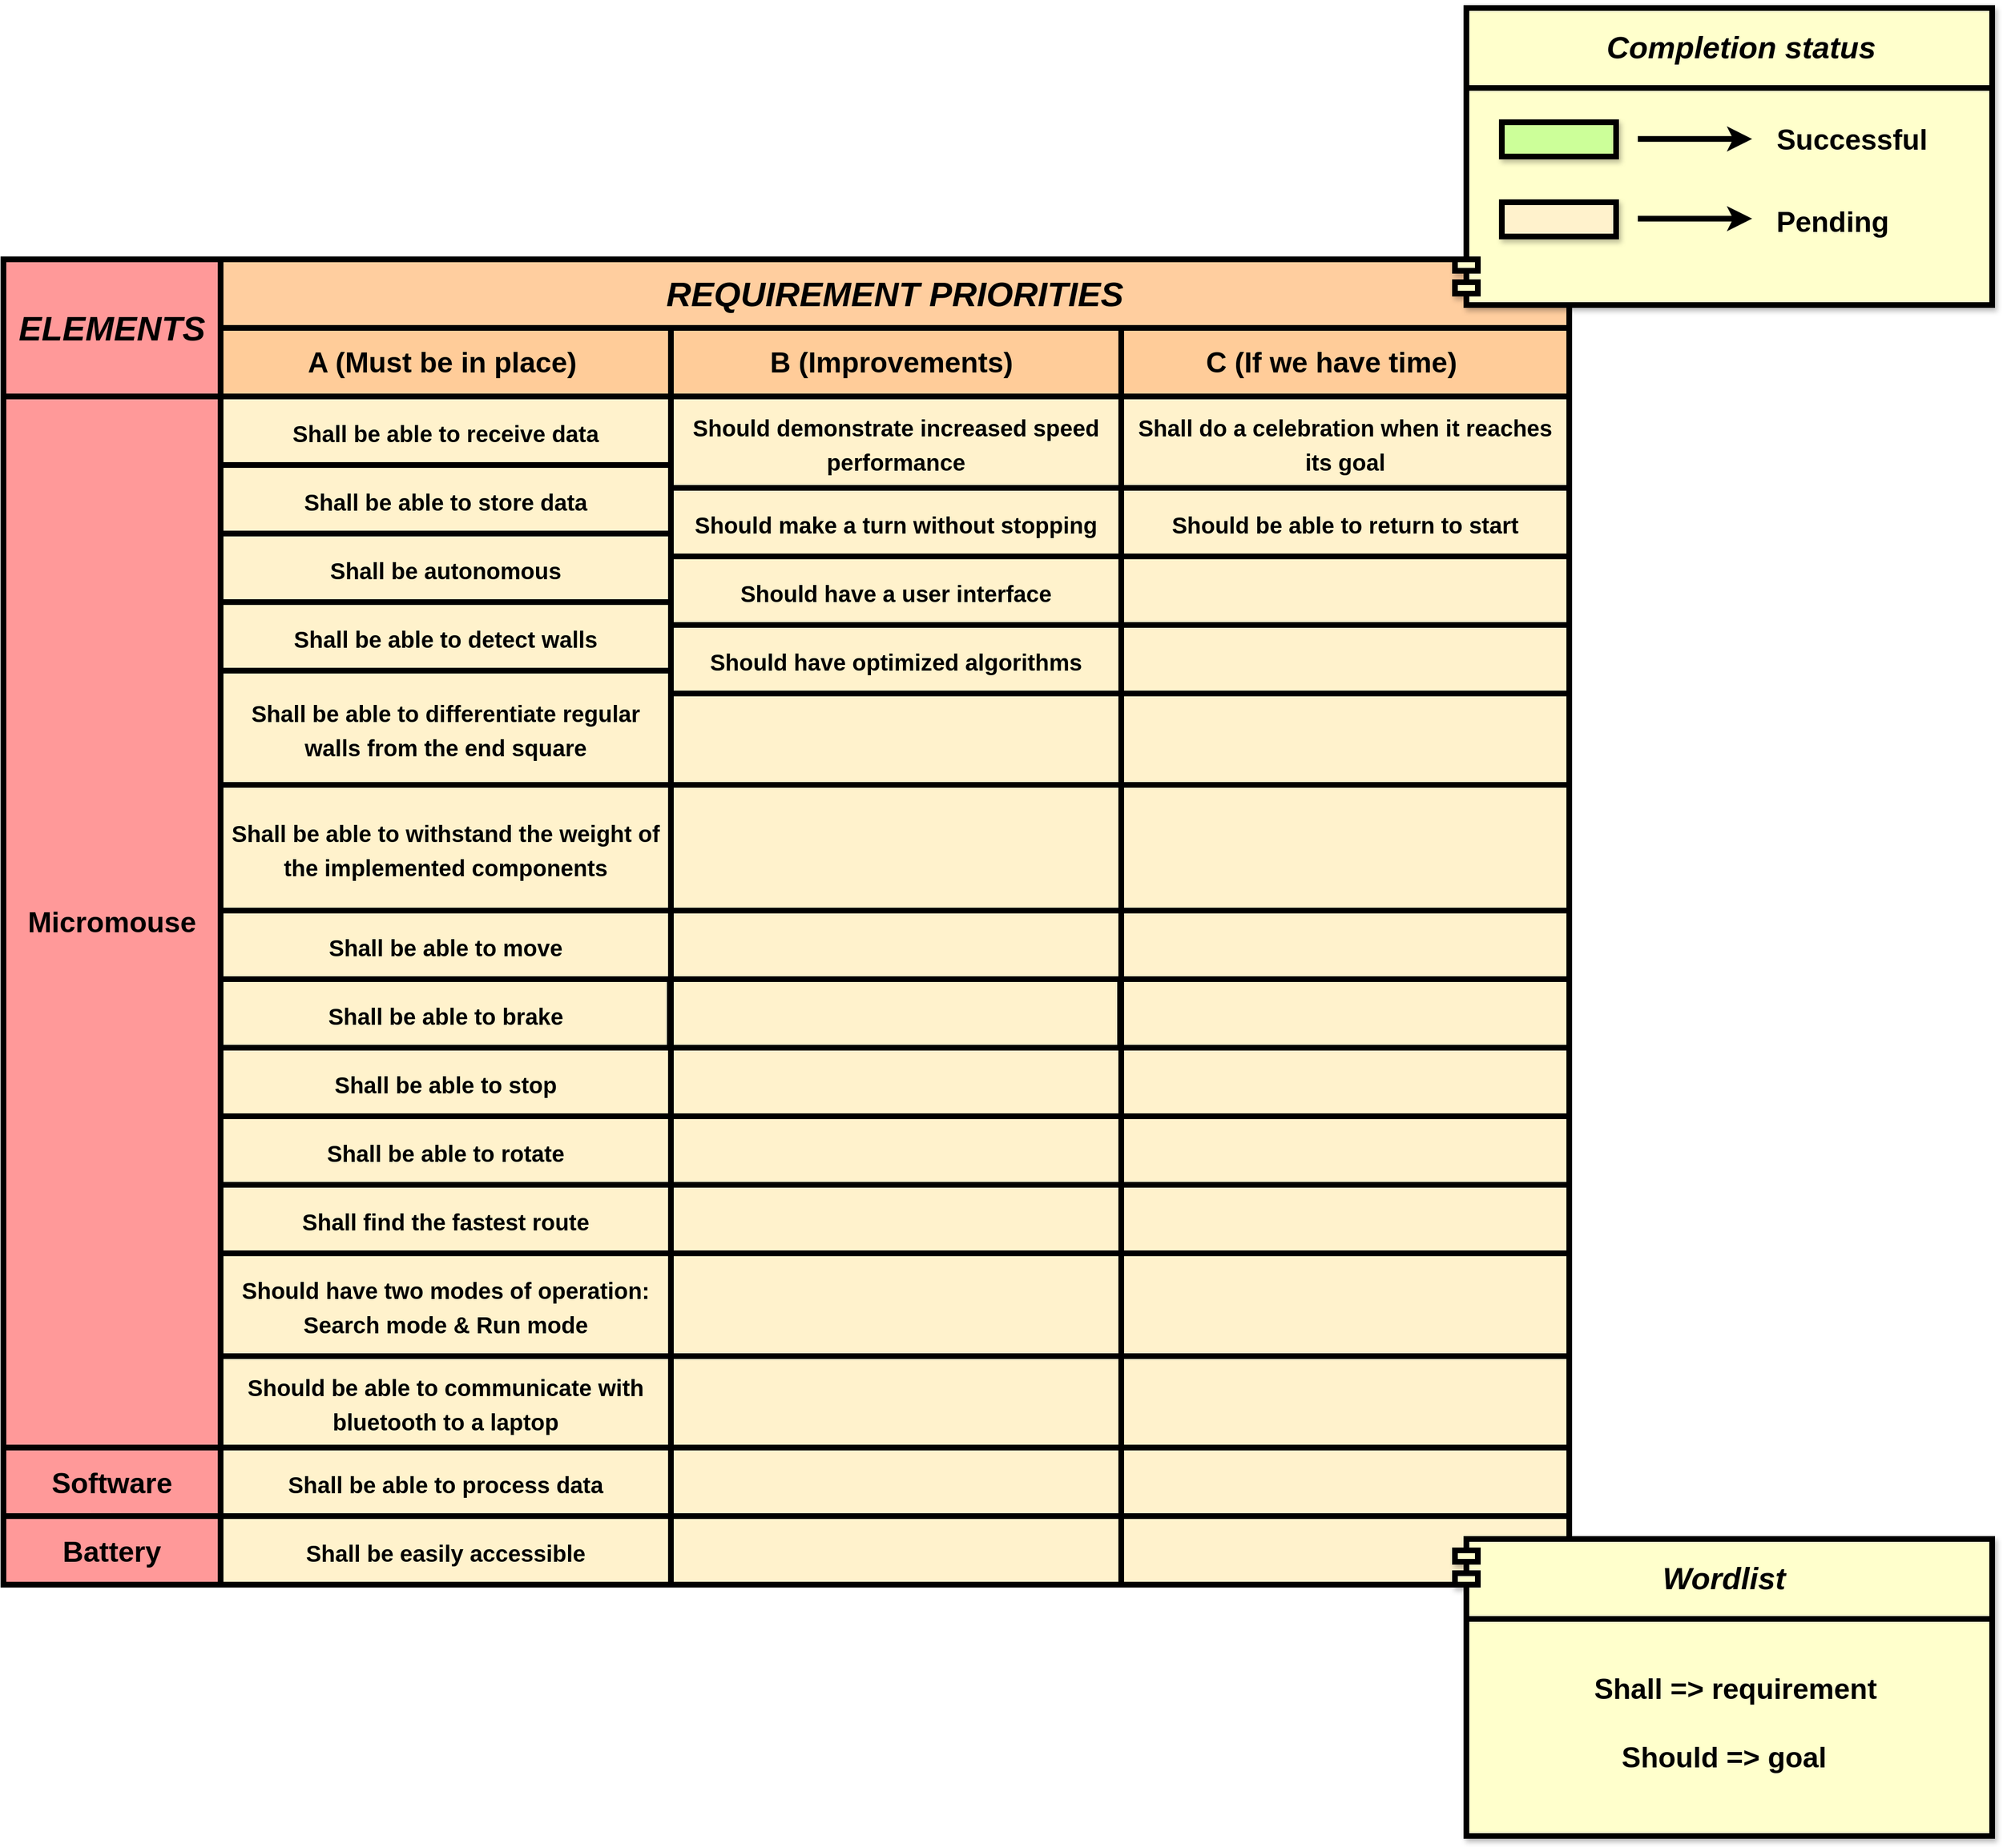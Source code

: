 <mxfile version="20.2.8" type="device"><diagram id="etVyV0M8yrQyNpjQ7y32" name="Page-1"><mxGraphModel dx="2391" dy="2231" grid="1" gridSize="10" guides="1" tooltips="1" connect="1" arrows="1" fold="1" page="1" pageScale="1" pageWidth="827" pageHeight="1169" math="0" shadow="0"><root><mxCell id="0"/><mxCell id="1" parent="0"/><mxCell id="e1AO-33ZOmTnDqDT9RiV-155" value="" style="rounded=0;whiteSpace=wrap;html=1;strokeWidth=5;fontSize=17;fillColor=#fff2cc;gradientDirection=west;strokeColor=#d6b656;" vertex="1" parent="1"><mxGeometry x="20" y="270" width="1180" height="1040" as="geometry"/></mxCell><mxCell id="e1AO-33ZOmTnDqDT9RiV-84" value="" style="rounded=0;whiteSpace=wrap;html=1;fontSize=16;strokeWidth=5;fillColor=#FFCC99;gradientColor=none;gradientDirection=west;" vertex="1" parent="1"><mxGeometry x="20" y="210" width="1180" height="60" as="geometry"/></mxCell><mxCell id="e1AO-33ZOmTnDqDT9RiV-8" value="&lt;font size=&quot;1&quot; style=&quot;&quot;&gt;&lt;b style=&quot;&quot;&gt;&lt;i style=&quot;font-size: 30px;&quot;&gt;REQUIREMENT PRIORITIES&lt;/i&gt;&lt;/b&gt;&lt;/font&gt;" style="rounded=0;whiteSpace=wrap;html=1;fontSize=16;strokeWidth=5;fillColor=#FFCE9F;gradientColor=none;gradientDirection=south;" vertex="1" parent="1"><mxGeometry x="20" y="150" width="1180" height="60" as="geometry"/></mxCell><mxCell id="e1AO-33ZOmTnDqDT9RiV-12" value="&lt;font size=&quot;1&quot; style=&quot;&quot;&gt;&lt;b style=&quot;font-size: 25px;&quot;&gt;C (If we have time)&amp;nbsp;&lt;/b&gt;&lt;/font&gt;" style="text;html=1;align=center;verticalAlign=middle;resizable=0;points=[];autosize=1;strokeColor=none;fillColor=none;fontSize=26;" vertex="1" parent="1"><mxGeometry x="870" y="220" width="250" height="40" as="geometry"/></mxCell><mxCell id="e1AO-33ZOmTnDqDT9RiV-21" value="&lt;b&gt;&lt;font size=&quot;1&quot; style=&quot;&quot;&gt;&lt;i style=&quot;font-size: 30px;&quot;&gt;ELEMENTS&lt;/i&gt;&lt;/font&gt;&lt;/b&gt;" style="rounded=0;whiteSpace=wrap;html=1;strokeWidth=5;fontSize=24;fillColor=#FF9999;gradientColor=none;gradientDirection=south;" vertex="1" parent="1"><mxGeometry x="-170" y="150" width="190" height="120" as="geometry"/></mxCell><mxCell id="e1AO-33ZOmTnDqDT9RiV-27" value="&lt;span&gt;&lt;font style=&quot;font-size: 25px;&quot;&gt;Micromouse&lt;/font&gt;&lt;/span&gt;" style="rounded=0;whiteSpace=wrap;html=1;strokeWidth=5;fontSize=24;fillColor=#FF9999;gradientColor=none;gradientDirection=west;fontStyle=1" vertex="1" parent="1"><mxGeometry x="-170" y="270" width="190" height="920" as="geometry"/></mxCell><mxCell id="e1AO-33ZOmTnDqDT9RiV-29" value="&lt;font style=&quot;font-size: 20px;&quot;&gt;Shall be able to receive data&lt;/font&gt;" style="rounded=0;whiteSpace=wrap;html=1;strokeWidth=5;fontSize=25;fillColor=none;gradientColor=none;gradientDirection=west;fontStyle=1" vertex="1" parent="1"><mxGeometry x="20" y="270" width="394" height="60" as="geometry"/></mxCell><mxCell id="e1AO-33ZOmTnDqDT9RiV-30" value="&lt;font style=&quot;font-size: 20px;&quot;&gt;Shall be able to store data&lt;/font&gt;" style="rounded=0;whiteSpace=wrap;html=1;strokeWidth=5;fontSize=25;fillColor=none;gradientColor=none;gradientDirection=west;fontStyle=1" vertex="1" parent="1"><mxGeometry x="20" y="330" width="394" height="60" as="geometry"/></mxCell><mxCell id="e1AO-33ZOmTnDqDT9RiV-31" value="&lt;font style=&quot;font-size: 20px;&quot;&gt;Shall be autonomous&lt;/font&gt;" style="rounded=0;whiteSpace=wrap;html=1;strokeWidth=5;fontSize=25;fillColor=none;gradientColor=none;gradientDirection=west;fontStyle=1" vertex="1" parent="1"><mxGeometry x="20" y="390" width="394" height="60" as="geometry"/></mxCell><mxCell id="e1AO-33ZOmTnDqDT9RiV-35" value="&lt;span id=&quot;docs-internal-guid-7dd93926-7fff-0476-73ab-c88662d5bdf3&quot;&gt;&lt;span style=&quot;font-family: Arial, sans-serif; background-color: transparent; font-variant-numeric: normal; font-variant-east-asian: normal; vertical-align: baseline;&quot;&gt;&lt;font style=&quot;font-size: 20px;&quot;&gt;Shall be able to move&lt;/font&gt;&lt;/span&gt;&lt;/span&gt;" style="rounded=0;whiteSpace=wrap;html=1;strokeWidth=5;fontSize=25;fillColor=none;gradientColor=none;gradientDirection=west;fontStyle=1" vertex="1" parent="1"><mxGeometry x="20" y="720" width="394" height="60" as="geometry"/></mxCell><mxCell id="e1AO-33ZOmTnDqDT9RiV-44" value="&lt;font face=&quot;Arial, sans-serif&quot;&gt;&lt;span style=&quot;font-size: 20px;&quot;&gt;Shall be able to process data&lt;/span&gt;&lt;/font&gt;" style="rounded=0;whiteSpace=wrap;html=1;strokeWidth=5;fontSize=25;fillColor=none;gradientColor=none;gradientDirection=west;fontStyle=1" vertex="1" parent="1"><mxGeometry x="20" y="1190" width="394" height="60" as="geometry"/></mxCell><mxCell id="e1AO-33ZOmTnDqDT9RiV-45" value="&lt;span&gt;&lt;font style=&quot;font-size: 25px;&quot;&gt;Software&lt;/font&gt;&lt;/span&gt;" style="rounded=0;whiteSpace=wrap;html=1;strokeWidth=5;fontSize=20;fillColor=#FF9999;gradientColor=none;gradientDirection=west;fontStyle=1" vertex="1" parent="1"><mxGeometry x="-170" y="1190" width="190" height="60" as="geometry"/></mxCell><mxCell id="e1AO-33ZOmTnDqDT9RiV-46" value="&lt;span style=&quot;font-size: 25px;&quot;&gt;&lt;b&gt;Battery&lt;/b&gt;&lt;/span&gt;" style="rounded=0;whiteSpace=wrap;html=1;strokeWidth=5;fontSize=20;fillColor=#FF9999;gradientColor=none;gradientDirection=west;" vertex="1" parent="1"><mxGeometry x="-170" y="1250" width="190" height="60" as="geometry"/></mxCell><mxCell id="e1AO-33ZOmTnDqDT9RiV-47" value="&lt;font face=&quot;Arial, sans-serif&quot;&gt;&lt;span style=&quot;font-size: 20px;&quot;&gt;&lt;b&gt;Shall be easily accessible&lt;/b&gt;&lt;/span&gt;&lt;/font&gt;" style="rounded=0;whiteSpace=wrap;html=1;strokeWidth=5;fontSize=25;fillColor=none;gradientColor=none;gradientDirection=west;" vertex="1" parent="1"><mxGeometry x="20" y="1250" width="394" height="60" as="geometry"/></mxCell><mxCell id="e1AO-33ZOmTnDqDT9RiV-86" value="&lt;font size=&quot;1&quot; style=&quot;&quot;&gt;&lt;b style=&quot;font-size: 25px;&quot;&gt;A (Must be in place)&amp;nbsp;&lt;/b&gt;&lt;/font&gt;" style="text;html=1;align=center;verticalAlign=middle;resizable=0;points=[];autosize=1;strokeColor=none;fillColor=none;fontSize=26;" vertex="1" parent="1"><mxGeometry x="82" y="220" width="270" height="40" as="geometry"/></mxCell><mxCell id="e1AO-33ZOmTnDqDT9RiV-88" value="" style="endArrow=none;html=1;rounded=0;strokeWidth=5;fontSize=25;" edge="1" parent="1"><mxGeometry width="50" height="50" relative="1" as="geometry"><mxPoint x="414" y="270" as="sourcePoint"/><mxPoint x="414" y="210" as="targetPoint"/></mxGeometry></mxCell><mxCell id="e1AO-33ZOmTnDqDT9RiV-11" value="&lt;font size=&quot;1&quot; style=&quot;&quot;&gt;&lt;b style=&quot;font-size: 25px;&quot;&gt;B (Improvements)&amp;nbsp;&lt;/b&gt;&lt;/font&gt;" style="text;html=1;align=center;verticalAlign=middle;resizable=0;points=[];autosize=1;strokeColor=none;fillColor=none;fontSize=26;" vertex="1" parent="1"><mxGeometry x="490" y="220" width="240" height="40" as="geometry"/></mxCell><mxCell id="e1AO-33ZOmTnDqDT9RiV-90" value="" style="endArrow=none;html=1;rounded=0;strokeWidth=5;fontSize=25;" edge="1" parent="1"><mxGeometry width="50" height="50" relative="1" as="geometry"><mxPoint x="808" y="270" as="sourcePoint"/><mxPoint x="808" y="210" as="targetPoint"/></mxGeometry></mxCell><mxCell id="e1AO-33ZOmTnDqDT9RiV-92" value="&lt;span style=&quot;font-size: 20px;&quot;&gt;Should demonstrate increased speed performance&lt;/span&gt;" style="rounded=0;whiteSpace=wrap;html=1;strokeWidth=5;fontSize=25;fillColor=none;gradientColor=none;gradientDirection=west;fontStyle=1" vertex="1" parent="1"><mxGeometry x="414" y="270" width="394" height="80" as="geometry"/></mxCell><mxCell id="e1AO-33ZOmTnDqDT9RiV-93" value="&lt;span style=&quot;font-size: 20px;&quot;&gt;Should make a turn without stopping&lt;/span&gt;" style="rounded=0;whiteSpace=wrap;html=1;strokeWidth=5;fontSize=25;fillColor=none;gradientColor=none;gradientDirection=west;fontStyle=1" vertex="1" parent="1"><mxGeometry x="414" y="350" width="394" height="60" as="geometry"/></mxCell><mxCell id="e1AO-33ZOmTnDqDT9RiV-94" value="&lt;span style=&quot;font-size: 20px;&quot;&gt;Should have a user interface&lt;/span&gt;" style="rounded=0;whiteSpace=wrap;html=1;strokeWidth=5;fontSize=25;fillColor=none;gradientColor=none;gradientDirection=west;fontStyle=1" vertex="1" parent="1"><mxGeometry x="414" y="410" width="394" height="60" as="geometry"/></mxCell><mxCell id="e1AO-33ZOmTnDqDT9RiV-95" value="&lt;span style=&quot;font-size: 20px;&quot;&gt;Should have optimized algorithms&lt;/span&gt;" style="rounded=0;whiteSpace=wrap;html=1;strokeWidth=5;fontSize=25;fillColor=none;gradientColor=none;gradientDirection=west;fontStyle=1" vertex="1" parent="1"><mxGeometry x="414" y="470" width="394" height="60" as="geometry"/></mxCell><mxCell id="e1AO-33ZOmTnDqDT9RiV-96" value="&lt;font style=&quot;font-size: 20px;&quot;&gt;Shall do a celebration when it reaches its goal&lt;/font&gt;" style="rounded=0;whiteSpace=wrap;html=1;strokeWidth=5;fontSize=25;fillColor=none;gradientColor=none;gradientDirection=west;fontStyle=1" vertex="1" parent="1"><mxGeometry x="808" y="270" width="392" height="80" as="geometry"/></mxCell><mxCell id="e1AO-33ZOmTnDqDT9RiV-97" value="&lt;font style=&quot;font-size: 20px;&quot;&gt;Should be able to return to start&lt;/font&gt;" style="rounded=0;whiteSpace=wrap;html=1;strokeWidth=5;fontSize=25;fillColor=none;gradientColor=none;gradientDirection=west;fontStyle=1" vertex="1" parent="1"><mxGeometry x="808" y="350" width="392" height="60" as="geometry"/></mxCell><mxCell id="e1AO-33ZOmTnDqDT9RiV-102" value="" style="rounded=0;whiteSpace=wrap;html=1;strokeWidth=5;fontSize=25;fillColor=none;gradientColor=none;gradientDirection=west;fontStyle=1" vertex="1" parent="1"><mxGeometry x="414" y="610" width="394" height="110" as="geometry"/></mxCell><mxCell id="e1AO-33ZOmTnDqDT9RiV-103" value="" style="rounded=0;whiteSpace=wrap;html=1;strokeWidth=5;fontSize=25;fillColor=none;gradientColor=none;gradientDirection=west;fontStyle=1" vertex="1" parent="1"><mxGeometry x="808" y="610" width="392" height="110" as="geometry"/></mxCell><mxCell id="e1AO-33ZOmTnDqDT9RiV-104" value="" style="rounded=0;whiteSpace=wrap;html=1;strokeWidth=5;fontSize=25;fillColor=none;gradientColor=none;gradientDirection=west;fontStyle=1" vertex="1" parent="1"><mxGeometry x="414" y="530" width="394" height="80" as="geometry"/></mxCell><mxCell id="e1AO-33ZOmTnDqDT9RiV-105" value="" style="rounded=0;whiteSpace=wrap;html=1;strokeWidth=5;fontSize=25;fillColor=none;gradientColor=none;gradientDirection=west;fontStyle=1" vertex="1" parent="1"><mxGeometry x="808" y="530" width="392" height="80" as="geometry"/></mxCell><mxCell id="e1AO-33ZOmTnDqDT9RiV-106" value="" style="rounded=0;whiteSpace=wrap;html=1;strokeWidth=5;fontSize=25;fillColor=none;gradientColor=none;gradientDirection=west;fontStyle=1" vertex="1" parent="1"><mxGeometry x="808" y="470" width="392" height="60" as="geometry"/></mxCell><mxCell id="e1AO-33ZOmTnDqDT9RiV-107" value="" style="rounded=0;whiteSpace=wrap;html=1;strokeWidth=5;fontSize=25;fillColor=none;gradientColor=none;gradientDirection=west;fontStyle=1" vertex="1" parent="1"><mxGeometry x="808" y="410" width="392" height="60" as="geometry"/></mxCell><mxCell id="e1AO-33ZOmTnDqDT9RiV-108" value="" style="rounded=0;whiteSpace=wrap;html=1;strokeWidth=5;fontSize=25;fillColor=none;gradientColor=none;gradientDirection=west;fontStyle=1" vertex="1" parent="1"><mxGeometry x="413" y="780" width="394" height="60" as="geometry"/></mxCell><mxCell id="e1AO-33ZOmTnDqDT9RiV-109" value="" style="rounded=0;whiteSpace=wrap;html=1;strokeWidth=5;fontSize=25;fillColor=none;gradientColor=none;gradientDirection=west;fontStyle=1" vertex="1" parent="1"><mxGeometry x="808" y="720" width="392" height="60" as="geometry"/></mxCell><mxCell id="e1AO-33ZOmTnDqDT9RiV-110" value="" style="rounded=0;whiteSpace=wrap;html=1;strokeWidth=5;fontSize=25;fillColor=none;gradientColor=none;gradientDirection=west;fontStyle=1" vertex="1" parent="1"><mxGeometry x="414" y="720" width="394" height="60" as="geometry"/></mxCell><mxCell id="e1AO-33ZOmTnDqDT9RiV-111" value="" style="rounded=0;whiteSpace=wrap;html=1;strokeWidth=5;fontSize=25;fillColor=none;gradientColor=none;gradientDirection=west;fontStyle=1" vertex="1" parent="1"><mxGeometry x="808" y="780" width="392" height="60" as="geometry"/></mxCell><mxCell id="e1AO-33ZOmTnDqDT9RiV-112" value="" style="rounded=0;whiteSpace=wrap;html=1;strokeWidth=5;fontSize=25;fillColor=none;gradientColor=none;gradientDirection=west;fontStyle=1" vertex="1" parent="1"><mxGeometry x="414" y="840" width="394" height="60" as="geometry"/></mxCell><mxCell id="e1AO-33ZOmTnDqDT9RiV-113" value="" style="rounded=0;whiteSpace=wrap;html=1;strokeWidth=5;fontSize=25;fillColor=none;gradientColor=none;gradientDirection=west;fontStyle=1" vertex="1" parent="1"><mxGeometry x="808" y="840" width="392" height="60" as="geometry"/></mxCell><mxCell id="e1AO-33ZOmTnDqDT9RiV-114" value="" style="rounded=0;whiteSpace=wrap;html=1;strokeWidth=5;fontSize=25;fillColor=none;gradientColor=none;gradientDirection=west;fontStyle=1" vertex="1" parent="1"><mxGeometry x="414" y="900" width="394" height="60" as="geometry"/></mxCell><mxCell id="e1AO-33ZOmTnDqDT9RiV-115" value="" style="rounded=0;whiteSpace=wrap;html=1;strokeWidth=5;fontSize=25;fillColor=none;gradientColor=none;gradientDirection=west;fontStyle=1" vertex="1" parent="1"><mxGeometry x="808" y="900" width="392" height="60" as="geometry"/></mxCell><mxCell id="e1AO-33ZOmTnDqDT9RiV-116" value="" style="rounded=0;whiteSpace=wrap;html=1;strokeWidth=5;fontSize=25;fillColor=none;gradientColor=none;gradientDirection=west;fontStyle=1" vertex="1" parent="1"><mxGeometry x="414" y="960" width="394" height="60" as="geometry"/></mxCell><mxCell id="e1AO-33ZOmTnDqDT9RiV-117" value="" style="rounded=0;whiteSpace=wrap;html=1;strokeWidth=5;fontSize=25;fillColor=none;gradientColor=none;gradientDirection=west;fontStyle=1" vertex="1" parent="1"><mxGeometry x="808" y="960" width="392" height="60" as="geometry"/></mxCell><mxCell id="e1AO-33ZOmTnDqDT9RiV-118" value="" style="rounded=0;whiteSpace=wrap;html=1;strokeWidth=5;fontSize=25;fillColor=none;gradientColor=none;gradientDirection=west;fontStyle=1" vertex="1" parent="1"><mxGeometry x="414" y="1020" width="394" height="90" as="geometry"/></mxCell><mxCell id="e1AO-33ZOmTnDqDT9RiV-119" value="" style="rounded=0;whiteSpace=wrap;html=1;strokeWidth=5;fontSize=25;fillColor=none;gradientColor=none;gradientDirection=west;fontStyle=1" vertex="1" parent="1"><mxGeometry x="808" y="1020" width="392" height="90" as="geometry"/></mxCell><mxCell id="e1AO-33ZOmTnDqDT9RiV-121" value="" style="rounded=0;whiteSpace=wrap;html=1;strokeWidth=5;fontSize=25;fillColor=none;gradientColor=none;gradientDirection=west;fontStyle=1" vertex="1" parent="1"><mxGeometry x="808" y="1110" width="392" height="80" as="geometry"/></mxCell><mxCell id="e1AO-33ZOmTnDqDT9RiV-122" value="&lt;span style=&quot;color: rgba(0, 0, 0, 0); font-family: monospace; font-size: 0px; text-align: start;&quot;&gt;%3CmxGraphModel%3E%3Croot%3E%3CmxCell%20id%3D%220%22%2F%3E%3CmxCell%20id%3D%221%22%20parent%3D%220%22%2F%3E%3CmxCell%20id%3D%222%22%20value%3D%22%26lt%3Bfont%20face%3D%26quot%3BArial%2C%20sans-serif%26quot%3B%26gt%3B%26lt%3Bspan%20style%3D%26quot%3Bfont-size%3A%2020px%3B%26quot%3B%26gt%3BShall%20be%20able%20to%20process%20data%26lt%3B%2Fspan%26gt%3B%26lt%3B%2Ffont%26gt%3B%22%20style%3D%22rounded%3D0%3BwhiteSpace%3Dwrap%3Bhtml%3D1%3BstrokeWidth%3D5%3BfontSize%3D25%3BfillColor%3D%23FFFFFF%3BgradientColor%3Dnone%3BgradientDirection%3Dwest%3B%22%20vertex%3D%221%22%20parent%3D%221%22%3E%3CmxGeometry%20x%3D%2220%22%20y%3D%221190%22%20width%3D%22394%22%20height%3D%2260%22%20as%3D%22geometry%22%2F%3E%3C%2FmxCell%3E%3C%2Froot%3E%3C%2FmxGraphModel%3E&lt;/span&gt;" style="rounded=0;whiteSpace=wrap;html=1;strokeWidth=5;fontSize=25;fillColor=none;gradientColor=none;gradientDirection=west;fontStyle=1" vertex="1" parent="1"><mxGeometry x="414" y="1190" width="394" height="60" as="geometry"/></mxCell><mxCell id="e1AO-33ZOmTnDqDT9RiV-123" value="&lt;span style=&quot;color: rgba(0, 0, 0, 0); font-family: monospace; font-size: 0px; text-align: start;&quot;&gt;%3CmxGraphModel%3E%3Croot%3E%3CmxCell%20id%3D%220%22%2F%3E%3CmxCell%20id%3D%221%22%20parent%3D%220%22%2F%3E%3CmxCell%20id%3D%222%22%20value%3D%22%26lt%3Bfont%20face%3D%26quot%3BArial%2C%20sans-serif%26quot%3B%26gt%3B%26lt%3Bspan%20style%3D%26quot%3Bfont-size%3A%2020px%3B%26quot%3B%26gt%3BShall%20be%20able%20to%20process%20data%26lt%3B%2Fspan%26gt%3B%26lt%3B%2Ffont%26gt%3B%22%20style%3D%22rounded%3D0%3BwhiteSpace%3Dwrap%3Bhtml%3D1%3BstrokeWidth%3D5%3BfontSize%3D25%3BfillColor%3D%23FFFFFF%3BgradientColor%3Dnone%3BgradientDirection%3Dwest%3B%22%20vertex%3D%221%22%20parent%3D%221%22%3E%3CmxGeometry%20x%3D%2220%22%20y%3D%221190%22%20width%3D%22394%22%20height%3D%2260%22%20as%3D%22geometry%22%2F%3E%3C%2FmxCell%3E%3C%2Froot%3E%3C%2FmxGraphModel%3E&lt;/span&gt;" style="rounded=0;whiteSpace=wrap;html=1;strokeWidth=5;fontSize=25;fillColor=none;gradientColor=none;gradientDirection=west;fontStyle=1" vertex="1" parent="1"><mxGeometry x="808" y="1190" width="392" height="60" as="geometry"/></mxCell><mxCell id="e1AO-33ZOmTnDqDT9RiV-124" value="" style="rounded=0;whiteSpace=wrap;html=1;strokeWidth=5;fontSize=25;fillColor=none;gradientColor=none;gradientDirection=west;" vertex="1" parent="1"><mxGeometry x="414" y="1250" width="394" height="60" as="geometry"/></mxCell><mxCell id="e1AO-33ZOmTnDqDT9RiV-125" value="" style="rounded=0;whiteSpace=wrap;html=1;strokeWidth=5;fontSize=25;fillColor=none;gradientColor=none;gradientDirection=west;" vertex="1" parent="1"><mxGeometry x="808" y="1250" width="392" height="60" as="geometry"/></mxCell><mxCell id="e1AO-33ZOmTnDqDT9RiV-128" value="&lt;span id=&quot;docs-internal-guid-b6cd6df0-7fff-4977-2a19-5d41a233b6b3&quot;&gt;&lt;span style=&quot;font-family: Arial, sans-serif; background-color: transparent; font-variant-numeric: normal; font-variant-east-asian: normal; vertical-align: baseline;&quot;&gt;&lt;font style=&quot;font-size: 20px;&quot;&gt;Shall be able to differentiate regular walls from the end square&lt;/font&gt;&lt;/span&gt;&lt;/span&gt;" style="rounded=0;whiteSpace=wrap;html=1;strokeWidth=5;fontSize=25;fillColor=none;gradientColor=none;gradientDirection=west;fontStyle=1" vertex="1" parent="1"><mxGeometry x="20" y="510" width="394" height="100" as="geometry"/></mxCell><mxCell id="e1AO-33ZOmTnDqDT9RiV-132" value="&lt;span id=&quot;docs-internal-guid-7dd93926-7fff-0476-73ab-c88662d5bdf3&quot;&gt;&lt;span style=&quot;font-family: Arial, sans-serif; background-color: transparent; font-variant-numeric: normal; font-variant-east-asian: normal; vertical-align: baseline;&quot;&gt;&lt;font style=&quot;font-size: 20px;&quot;&gt;Shall be able to stop&lt;/font&gt;&lt;/span&gt;&lt;/span&gt;" style="rounded=0;whiteSpace=wrap;html=1;strokeWidth=5;fontSize=25;fillColor=none;gradientColor=none;gradientDirection=west;fontStyle=1" vertex="1" parent="1"><mxGeometry x="20" y="840" width="394" height="60" as="geometry"/></mxCell><mxCell id="e1AO-33ZOmTnDqDT9RiV-140" value="&lt;font style=&quot;font-size: 20px;&quot;&gt;Shall be able to detect walls&lt;/font&gt;" style="rounded=0;whiteSpace=wrap;html=1;strokeWidth=5;fontSize=25;fillColor=none;gradientColor=none;gradientDirection=west;fontStyle=1" vertex="1" parent="1"><mxGeometry x="20" y="450" width="394" height="60" as="geometry"/></mxCell><mxCell id="e1AO-33ZOmTnDqDT9RiV-142" value="&lt;span id=&quot;docs-internal-guid-7dd93926-7fff-0476-73ab-c88662d5bdf3&quot;&gt;&lt;span style=&quot;font-family: Arial, sans-serif; background-color: transparent; font-variant-numeric: normal; font-variant-east-asian: normal; vertical-align: baseline;&quot;&gt;&lt;font style=&quot;font-size: 20px;&quot;&gt;Shall be able to withstand the weight of the implemented components&lt;/font&gt;&lt;/span&gt;&lt;/span&gt;" style="rounded=0;whiteSpace=wrap;html=1;strokeWidth=5;fontSize=25;fillColor=none;gradientColor=none;gradientDirection=west;fontStyle=1" vertex="1" parent="1"><mxGeometry x="20" y="610" width="394" height="110" as="geometry"/></mxCell><mxCell id="e1AO-33ZOmTnDqDT9RiV-144" value="&lt;span id=&quot;docs-internal-guid-7dd93926-7fff-0476-73ab-c88662d5bdf3&quot;&gt;&lt;span style=&quot;font-family: Arial, sans-serif; background-color: transparent; font-variant-numeric: normal; font-variant-east-asian: normal; vertical-align: baseline;&quot;&gt;&lt;font style=&quot;font-size: 20px;&quot;&gt;Shall be able to brake&lt;/font&gt;&lt;/span&gt;&lt;/span&gt;" style="rounded=0;whiteSpace=wrap;html=1;strokeWidth=5;fontSize=25;fillColor=none;gradientColor=none;gradientDirection=west;fontStyle=1" vertex="1" parent="1"><mxGeometry x="20" y="780" width="394" height="60" as="geometry"/></mxCell><mxCell id="e1AO-33ZOmTnDqDT9RiV-146" value="&lt;span id=&quot;docs-internal-guid-7dd93926-7fff-0476-73ab-c88662d5bdf3&quot;&gt;&lt;span style=&quot;font-family: Arial, sans-serif; background-color: transparent; font-variant-numeric: normal; font-variant-east-asian: normal; vertical-align: baseline;&quot;&gt;&lt;font style=&quot;font-size: 20px;&quot;&gt;Shall be able to rotate&lt;/font&gt;&lt;/span&gt;&lt;/span&gt;" style="rounded=0;whiteSpace=wrap;html=1;strokeWidth=5;fontSize=25;fillColor=none;gradientColor=none;gradientDirection=west;fontStyle=1" vertex="1" parent="1"><mxGeometry x="20" y="900" width="394" height="60" as="geometry"/></mxCell><mxCell id="e1AO-33ZOmTnDqDT9RiV-147" value="&lt;font face=&quot;Arial, sans-serif&quot;&gt;&lt;span style=&quot;font-size: 20px;&quot;&gt;Shall find the fastest route&lt;/span&gt;&lt;/font&gt;" style="rounded=0;whiteSpace=wrap;html=1;strokeWidth=5;fontSize=25;fillColor=none;gradientColor=none;gradientDirection=west;fontStyle=1" vertex="1" parent="1"><mxGeometry x="20" y="960" width="394" height="60" as="geometry"/></mxCell><mxCell id="e1AO-33ZOmTnDqDT9RiV-148" value="&lt;span id=&quot;docs-internal-guid-f4375c5e-7fff-8df3-bf49-b718802c861a&quot;&gt;&lt;span style=&quot;font-family: Arial, sans-serif; background-color: transparent; font-variant-numeric: normal; font-variant-east-asian: normal; vertical-align: baseline;&quot;&gt;&lt;font style=&quot;font-size: 20px;&quot;&gt;Should have two modes of operation: Search mode &amp;amp; Run mode&lt;/font&gt;&lt;/span&gt;&lt;/span&gt;" style="rounded=0;whiteSpace=wrap;html=1;strokeWidth=5;fontSize=25;fillColor=none;gradientColor=none;gradientDirection=west;fontStyle=1" vertex="1" parent="1"><mxGeometry x="20" y="1020" width="394" height="90" as="geometry"/></mxCell><mxCell id="e1AO-33ZOmTnDqDT9RiV-149" value="&lt;font face=&quot;Arial, sans-serif&quot;&gt;&lt;span style=&quot;font-size: 20px;&quot;&gt;Should be able to communicate with bluetooth to a laptop&lt;/span&gt;&lt;/font&gt;" style="rounded=0;whiteSpace=wrap;html=1;strokeWidth=5;fontSize=25;fillColor=none;gradientColor=none;gradientDirection=west;fontStyle=1" vertex="1" parent="1"><mxGeometry x="20" y="1110" width="394" height="80" as="geometry"/></mxCell><mxCell id="e1AO-33ZOmTnDqDT9RiV-150" value="" style="rounded=0;whiteSpace=wrap;html=1;strokeWidth=5;fontSize=25;fillColor=none;gradientColor=none;gradientDirection=west;fontStyle=1" vertex="1" parent="1"><mxGeometry x="414" y="1110" width="394" height="80" as="geometry"/></mxCell><mxCell id="e1AO-33ZOmTnDqDT9RiV-170" value="" style="shape=module;align=left;spacingLeft=20;align=center;verticalAlign=top;shadow=1;strokeColor=#000000;strokeWidth=5;fontSize=27;fillColor=#FFFFCC;gradientColor=none;gradientDirection=south;fontStyle=3" vertex="1" parent="1"><mxGeometry x="1100" y="1270" width="470" height="260" as="geometry"/></mxCell><mxCell id="e1AO-33ZOmTnDqDT9RiV-171" value="&lt;b&gt;&lt;i&gt;Wordlist&lt;/i&gt;&lt;/b&gt;" style="text;html=1;align=center;verticalAlign=middle;resizable=0;points=[];autosize=1;strokeColor=none;fillColor=none;fontSize=27;" vertex="1" parent="1"><mxGeometry x="1270" y="1280" width="130" height="50" as="geometry"/></mxCell><mxCell id="e1AO-33ZOmTnDqDT9RiV-172" value="" style="endArrow=none;html=1;rounded=0;strokeWidth=5;fontSize=27;exitX=0;exitY=0.25;exitDx=0;exitDy=0;" edge="1" parent="1"><mxGeometry width="50" height="50" relative="1" as="geometry"><mxPoint x="1110" y="1340" as="sourcePoint"/><mxPoint x="1570" y="1340" as="targetPoint"/></mxGeometry></mxCell><mxCell id="e1AO-33ZOmTnDqDT9RiV-174" value="" style="shape=module;align=left;spacingLeft=20;align=center;verticalAlign=top;shadow=1;strokeColor=#000000;strokeWidth=5;fontSize=27;fillColor=#FFFFCC;gradientColor=none;gradientDirection=south;fontStyle=3;flipV=1;" vertex="1" parent="1"><mxGeometry x="1100" y="-70" width="470" height="260" as="geometry"/></mxCell><mxCell id="e1AO-33ZOmTnDqDT9RiV-175" value="&lt;b&gt;&lt;i&gt;Completion status&lt;/i&gt;&lt;/b&gt;" style="text;html=1;align=center;verticalAlign=middle;resizable=0;points=[];autosize=1;strokeColor=none;fillColor=none;fontSize=27;" vertex="1" parent="1"><mxGeometry x="1220" y="-60" width="260" height="50" as="geometry"/></mxCell><mxCell id="e1AO-33ZOmTnDqDT9RiV-176" value="" style="endArrow=none;html=1;rounded=0;strokeWidth=5;fontSize=27;exitX=0;exitY=0.25;exitDx=0;exitDy=0;" edge="1" parent="1"><mxGeometry width="50" height="50" relative="1" as="geometry"><mxPoint x="1110" as="sourcePoint"/><mxPoint x="1570" as="targetPoint"/></mxGeometry></mxCell><mxCell id="e1AO-33ZOmTnDqDT9RiV-177" value="" style="rounded=0;whiteSpace=wrap;html=1;shadow=1;strokeColor=#000000;strokeWidth=5;fontSize=30;fillColor=#CCFF99;gradientColor=none;gradientDirection=south;" vertex="1" parent="1"><mxGeometry x="1141" y="30" width="100" height="30" as="geometry"/></mxCell><mxCell id="e1AO-33ZOmTnDqDT9RiV-182" value="" style="endArrow=classic;html=1;rounded=0;strokeWidth=5;fontSize=30;" edge="1" parent="1"><mxGeometry width="50" height="50" relative="1" as="geometry"><mxPoint x="1260" y="44.6" as="sourcePoint"/><mxPoint x="1360" y="44.6" as="targetPoint"/></mxGeometry></mxCell><mxCell id="e1AO-33ZOmTnDqDT9RiV-183" value="&lt;b&gt;&lt;font style=&quot;font-size: 25px;&quot;&gt;Successful&lt;/font&gt;&lt;/b&gt;" style="text;html=1;align=center;verticalAlign=middle;resizable=0;points=[];autosize=1;strokeColor=none;fillColor=none;fontSize=30;" vertex="1" parent="1"><mxGeometry x="1367" y="18" width="160" height="50" as="geometry"/></mxCell><mxCell id="e1AO-33ZOmTnDqDT9RiV-186" value="" style="rounded=0;whiteSpace=wrap;html=1;shadow=1;strokeColor=#000000;strokeWidth=5;fontSize=30;fillColor=#FFF2CC;gradientColor=none;gradientDirection=south;" vertex="1" parent="1"><mxGeometry x="1141" y="100" width="100" height="30" as="geometry"/></mxCell><mxCell id="e1AO-33ZOmTnDqDT9RiV-187" value="" style="endArrow=classic;html=1;rounded=0;strokeWidth=5;fontSize=30;" edge="1" parent="1"><mxGeometry width="50" height="50" relative="1" as="geometry"><mxPoint x="1260" y="114.41" as="sourcePoint"/><mxPoint x="1360" y="114.41" as="targetPoint"/></mxGeometry></mxCell><mxCell id="e1AO-33ZOmTnDqDT9RiV-188" value="&lt;b&gt;&lt;font style=&quot;font-size: 25px;&quot;&gt;Pending&lt;/font&gt;&lt;/b&gt;" style="text;html=1;align=center;verticalAlign=middle;resizable=0;points=[];autosize=1;strokeColor=none;fillColor=none;fontSize=30;" vertex="1" parent="1"><mxGeometry x="1370" y="90" width="120" height="50" as="geometry"/></mxCell><mxCell id="e1AO-33ZOmTnDqDT9RiV-189" value="&lt;b&gt;Shall =&amp;gt; requirement&lt;/b&gt;" style="text;html=1;align=center;verticalAlign=middle;resizable=0;points=[];autosize=1;strokeColor=none;fillColor=none;fontSize=25;" vertex="1" parent="1"><mxGeometry x="1210" y="1380" width="270" height="40" as="geometry"/></mxCell><mxCell id="e1AO-33ZOmTnDqDT9RiV-190" value="&lt;b&gt;Should =&amp;gt; goal&lt;/b&gt;" style="text;html=1;align=center;verticalAlign=middle;resizable=0;points=[];autosize=1;strokeColor=none;fillColor=none;fontSize=25;" vertex="1" parent="1"><mxGeometry x="1235" y="1440" width="200" height="40" as="geometry"/></mxCell></root></mxGraphModel></diagram></mxfile>